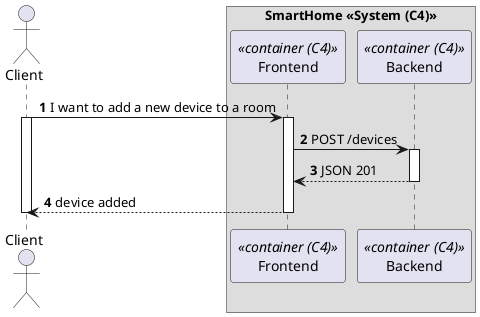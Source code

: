 @startuml
'https://plantuml.com/sequence-diagram
!pragma layout smetana

autonumber
actor "Client" as User

box "SmartHome <<System (C4)>>"
    participant Frontend as FE<<container (C4)>>
    participant Backend as BE<<container (C4)>>
end box


User -> FE : I want to add a new device to a room
activate FE
activate User

FE -> BE : POST /devices
activate BE

BE --> FE : JSON 201
deactivate BE

FE --> User : device added
deactivate FE
deactivate User



@enduml
